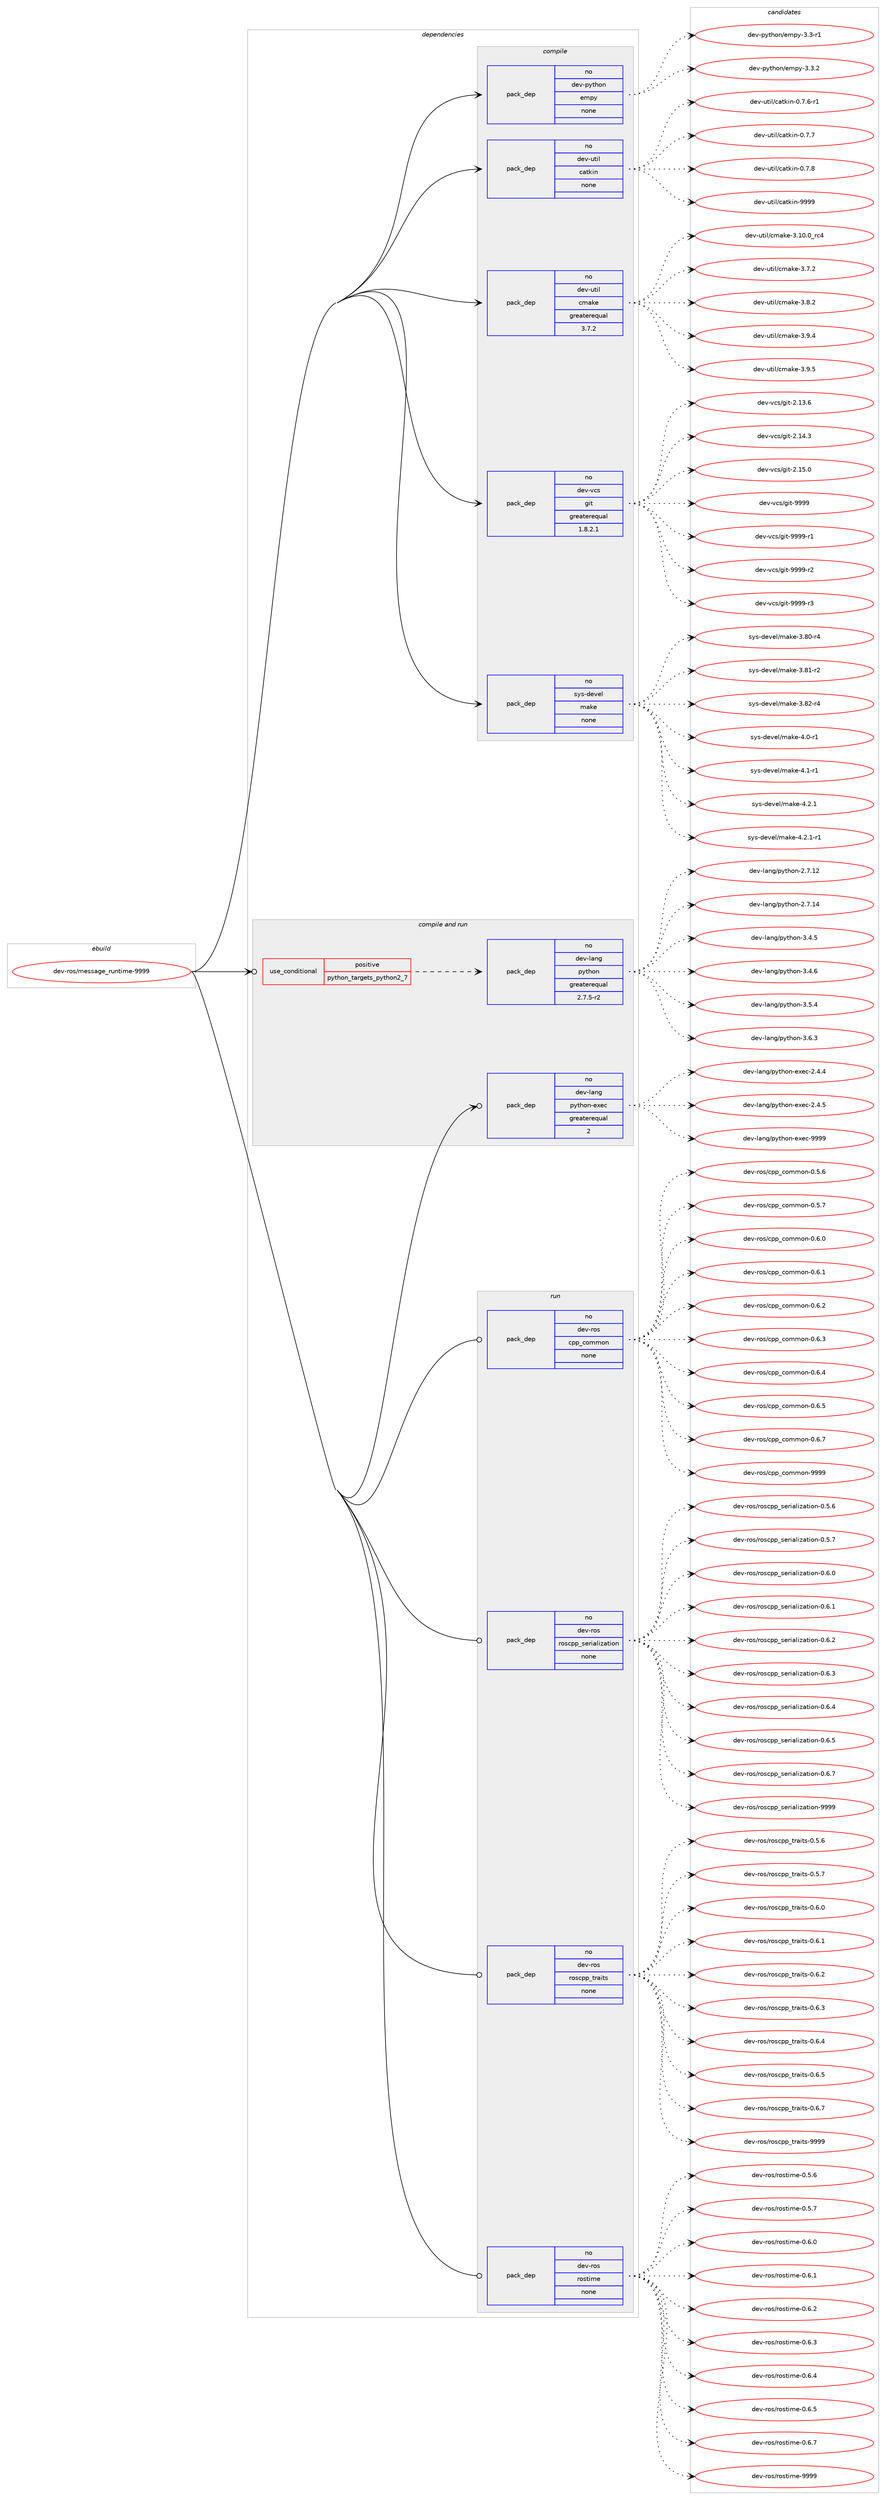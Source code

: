 digraph prolog {

# *************
# Graph options
# *************

newrank=true;
concentrate=true;
compound=true;
graph [rankdir=LR,fontname=Helvetica,fontsize=10,ranksep=1.5];#, ranksep=2.5, nodesep=0.2];
edge  [arrowhead=vee];
node  [fontname=Helvetica,fontsize=10];

# **********
# The ebuild
# **********

subgraph cluster_leftcol {
color=gray;
rank=same;
label=<<i>ebuild</i>>;
id [label="dev-ros/message_runtime-9999", color=red, width=4, href="../dev-ros/message_runtime-9999.svg"];
}

# ****************
# The dependencies
# ****************

subgraph cluster_midcol {
color=gray;
label=<<i>dependencies</i>>;
subgraph cluster_compile {
fillcolor="#eeeeee";
style=filled;
label=<<i>compile</i>>;
subgraph pack154760 {
dependency204518 [label=<<TABLE BORDER="0" CELLBORDER="1" CELLSPACING="0" CELLPADDING="4" WIDTH="220"><TR><TD ROWSPAN="6" CELLPADDING="30">pack_dep</TD></TR><TR><TD WIDTH="110">no</TD></TR><TR><TD>dev-python</TD></TR><TR><TD>empy</TD></TR><TR><TD>none</TD></TR><TR><TD></TD></TR></TABLE>>, shape=none, color=blue];
}
id:e -> dependency204518:w [weight=20,style="solid",arrowhead="vee"];
subgraph pack154761 {
dependency204519 [label=<<TABLE BORDER="0" CELLBORDER="1" CELLSPACING="0" CELLPADDING="4" WIDTH="220"><TR><TD ROWSPAN="6" CELLPADDING="30">pack_dep</TD></TR><TR><TD WIDTH="110">no</TD></TR><TR><TD>dev-util</TD></TR><TR><TD>catkin</TD></TR><TR><TD>none</TD></TR><TR><TD></TD></TR></TABLE>>, shape=none, color=blue];
}
id:e -> dependency204519:w [weight=20,style="solid",arrowhead="vee"];
subgraph pack154762 {
dependency204520 [label=<<TABLE BORDER="0" CELLBORDER="1" CELLSPACING="0" CELLPADDING="4" WIDTH="220"><TR><TD ROWSPAN="6" CELLPADDING="30">pack_dep</TD></TR><TR><TD WIDTH="110">no</TD></TR><TR><TD>dev-util</TD></TR><TR><TD>cmake</TD></TR><TR><TD>greaterequal</TD></TR><TR><TD>3.7.2</TD></TR></TABLE>>, shape=none, color=blue];
}
id:e -> dependency204520:w [weight=20,style="solid",arrowhead="vee"];
subgraph pack154763 {
dependency204521 [label=<<TABLE BORDER="0" CELLBORDER="1" CELLSPACING="0" CELLPADDING="4" WIDTH="220"><TR><TD ROWSPAN="6" CELLPADDING="30">pack_dep</TD></TR><TR><TD WIDTH="110">no</TD></TR><TR><TD>dev-vcs</TD></TR><TR><TD>git</TD></TR><TR><TD>greaterequal</TD></TR><TR><TD>1.8.2.1</TD></TR></TABLE>>, shape=none, color=blue];
}
id:e -> dependency204521:w [weight=20,style="solid",arrowhead="vee"];
subgraph pack154764 {
dependency204522 [label=<<TABLE BORDER="0" CELLBORDER="1" CELLSPACING="0" CELLPADDING="4" WIDTH="220"><TR><TD ROWSPAN="6" CELLPADDING="30">pack_dep</TD></TR><TR><TD WIDTH="110">no</TD></TR><TR><TD>sys-devel</TD></TR><TR><TD>make</TD></TR><TR><TD>none</TD></TR><TR><TD></TD></TR></TABLE>>, shape=none, color=blue];
}
id:e -> dependency204522:w [weight=20,style="solid",arrowhead="vee"];
}
subgraph cluster_compileandrun {
fillcolor="#eeeeee";
style=filled;
label=<<i>compile and run</i>>;
subgraph cond45771 {
dependency204523 [label=<<TABLE BORDER="0" CELLBORDER="1" CELLSPACING="0" CELLPADDING="4"><TR><TD ROWSPAN="3" CELLPADDING="10">use_conditional</TD></TR><TR><TD>positive</TD></TR><TR><TD>python_targets_python2_7</TD></TR></TABLE>>, shape=none, color=red];
subgraph pack154765 {
dependency204524 [label=<<TABLE BORDER="0" CELLBORDER="1" CELLSPACING="0" CELLPADDING="4" WIDTH="220"><TR><TD ROWSPAN="6" CELLPADDING="30">pack_dep</TD></TR><TR><TD WIDTH="110">no</TD></TR><TR><TD>dev-lang</TD></TR><TR><TD>python</TD></TR><TR><TD>greaterequal</TD></TR><TR><TD>2.7.5-r2</TD></TR></TABLE>>, shape=none, color=blue];
}
dependency204523:e -> dependency204524:w [weight=20,style="dashed",arrowhead="vee"];
}
id:e -> dependency204523:w [weight=20,style="solid",arrowhead="odotvee"];
subgraph pack154766 {
dependency204525 [label=<<TABLE BORDER="0" CELLBORDER="1" CELLSPACING="0" CELLPADDING="4" WIDTH="220"><TR><TD ROWSPAN="6" CELLPADDING="30">pack_dep</TD></TR><TR><TD WIDTH="110">no</TD></TR><TR><TD>dev-lang</TD></TR><TR><TD>python-exec</TD></TR><TR><TD>greaterequal</TD></TR><TR><TD>2</TD></TR></TABLE>>, shape=none, color=blue];
}
id:e -> dependency204525:w [weight=20,style="solid",arrowhead="odotvee"];
}
subgraph cluster_run {
fillcolor="#eeeeee";
style=filled;
label=<<i>run</i>>;
subgraph pack154767 {
dependency204526 [label=<<TABLE BORDER="0" CELLBORDER="1" CELLSPACING="0" CELLPADDING="4" WIDTH="220"><TR><TD ROWSPAN="6" CELLPADDING="30">pack_dep</TD></TR><TR><TD WIDTH="110">no</TD></TR><TR><TD>dev-ros</TD></TR><TR><TD>cpp_common</TD></TR><TR><TD>none</TD></TR><TR><TD></TD></TR></TABLE>>, shape=none, color=blue];
}
id:e -> dependency204526:w [weight=20,style="solid",arrowhead="odot"];
subgraph pack154768 {
dependency204527 [label=<<TABLE BORDER="0" CELLBORDER="1" CELLSPACING="0" CELLPADDING="4" WIDTH="220"><TR><TD ROWSPAN="6" CELLPADDING="30">pack_dep</TD></TR><TR><TD WIDTH="110">no</TD></TR><TR><TD>dev-ros</TD></TR><TR><TD>roscpp_serialization</TD></TR><TR><TD>none</TD></TR><TR><TD></TD></TR></TABLE>>, shape=none, color=blue];
}
id:e -> dependency204527:w [weight=20,style="solid",arrowhead="odot"];
subgraph pack154769 {
dependency204528 [label=<<TABLE BORDER="0" CELLBORDER="1" CELLSPACING="0" CELLPADDING="4" WIDTH="220"><TR><TD ROWSPAN="6" CELLPADDING="30">pack_dep</TD></TR><TR><TD WIDTH="110">no</TD></TR><TR><TD>dev-ros</TD></TR><TR><TD>roscpp_traits</TD></TR><TR><TD>none</TD></TR><TR><TD></TD></TR></TABLE>>, shape=none, color=blue];
}
id:e -> dependency204528:w [weight=20,style="solid",arrowhead="odot"];
subgraph pack154770 {
dependency204529 [label=<<TABLE BORDER="0" CELLBORDER="1" CELLSPACING="0" CELLPADDING="4" WIDTH="220"><TR><TD ROWSPAN="6" CELLPADDING="30">pack_dep</TD></TR><TR><TD WIDTH="110">no</TD></TR><TR><TD>dev-ros</TD></TR><TR><TD>rostime</TD></TR><TR><TD>none</TD></TR><TR><TD></TD></TR></TABLE>>, shape=none, color=blue];
}
id:e -> dependency204529:w [weight=20,style="solid",arrowhead="odot"];
}
}

# **************
# The candidates
# **************

subgraph cluster_choices {
rank=same;
color=gray;
label=<<i>candidates</i>>;

subgraph choice154760 {
color=black;
nodesep=1;
choice1001011184511212111610411111047101109112121455146514511449 [label="dev-python/empy-3.3-r1", color=red, width=4,href="../dev-python/empy-3.3-r1.svg"];
choice1001011184511212111610411111047101109112121455146514650 [label="dev-python/empy-3.3.2", color=red, width=4,href="../dev-python/empy-3.3.2.svg"];
dependency204518:e -> choice1001011184511212111610411111047101109112121455146514511449:w [style=dotted,weight="100"];
dependency204518:e -> choice1001011184511212111610411111047101109112121455146514650:w [style=dotted,weight="100"];
}
subgraph choice154761 {
color=black;
nodesep=1;
choice100101118451171161051084799971161071051104548465546544511449 [label="dev-util/catkin-0.7.6-r1", color=red, width=4,href="../dev-util/catkin-0.7.6-r1.svg"];
choice10010111845117116105108479997116107105110454846554655 [label="dev-util/catkin-0.7.7", color=red, width=4,href="../dev-util/catkin-0.7.7.svg"];
choice10010111845117116105108479997116107105110454846554656 [label="dev-util/catkin-0.7.8", color=red, width=4,href="../dev-util/catkin-0.7.8.svg"];
choice100101118451171161051084799971161071051104557575757 [label="dev-util/catkin-9999", color=red, width=4,href="../dev-util/catkin-9999.svg"];
dependency204519:e -> choice100101118451171161051084799971161071051104548465546544511449:w [style=dotted,weight="100"];
dependency204519:e -> choice10010111845117116105108479997116107105110454846554655:w [style=dotted,weight="100"];
dependency204519:e -> choice10010111845117116105108479997116107105110454846554656:w [style=dotted,weight="100"];
dependency204519:e -> choice100101118451171161051084799971161071051104557575757:w [style=dotted,weight="100"];
}
subgraph choice154762 {
color=black;
nodesep=1;
choice1001011184511711610510847991099710710145514649484648951149952 [label="dev-util/cmake-3.10.0_rc4", color=red, width=4,href="../dev-util/cmake-3.10.0_rc4.svg"];
choice10010111845117116105108479910997107101455146554650 [label="dev-util/cmake-3.7.2", color=red, width=4,href="../dev-util/cmake-3.7.2.svg"];
choice10010111845117116105108479910997107101455146564650 [label="dev-util/cmake-3.8.2", color=red, width=4,href="../dev-util/cmake-3.8.2.svg"];
choice10010111845117116105108479910997107101455146574652 [label="dev-util/cmake-3.9.4", color=red, width=4,href="../dev-util/cmake-3.9.4.svg"];
choice10010111845117116105108479910997107101455146574653 [label="dev-util/cmake-3.9.5", color=red, width=4,href="../dev-util/cmake-3.9.5.svg"];
dependency204520:e -> choice1001011184511711610510847991099710710145514649484648951149952:w [style=dotted,weight="100"];
dependency204520:e -> choice10010111845117116105108479910997107101455146554650:w [style=dotted,weight="100"];
dependency204520:e -> choice10010111845117116105108479910997107101455146564650:w [style=dotted,weight="100"];
dependency204520:e -> choice10010111845117116105108479910997107101455146574652:w [style=dotted,weight="100"];
dependency204520:e -> choice10010111845117116105108479910997107101455146574653:w [style=dotted,weight="100"];
}
subgraph choice154763 {
color=black;
nodesep=1;
choice10010111845118991154710310511645504649514654 [label="dev-vcs/git-2.13.6", color=red, width=4,href="../dev-vcs/git-2.13.6.svg"];
choice10010111845118991154710310511645504649524651 [label="dev-vcs/git-2.14.3", color=red, width=4,href="../dev-vcs/git-2.14.3.svg"];
choice10010111845118991154710310511645504649534648 [label="dev-vcs/git-2.15.0", color=red, width=4,href="../dev-vcs/git-2.15.0.svg"];
choice1001011184511899115471031051164557575757 [label="dev-vcs/git-9999", color=red, width=4,href="../dev-vcs/git-9999.svg"];
choice10010111845118991154710310511645575757574511449 [label="dev-vcs/git-9999-r1", color=red, width=4,href="../dev-vcs/git-9999-r1.svg"];
choice10010111845118991154710310511645575757574511450 [label="dev-vcs/git-9999-r2", color=red, width=4,href="../dev-vcs/git-9999-r2.svg"];
choice10010111845118991154710310511645575757574511451 [label="dev-vcs/git-9999-r3", color=red, width=4,href="../dev-vcs/git-9999-r3.svg"];
dependency204521:e -> choice10010111845118991154710310511645504649514654:w [style=dotted,weight="100"];
dependency204521:e -> choice10010111845118991154710310511645504649524651:w [style=dotted,weight="100"];
dependency204521:e -> choice10010111845118991154710310511645504649534648:w [style=dotted,weight="100"];
dependency204521:e -> choice1001011184511899115471031051164557575757:w [style=dotted,weight="100"];
dependency204521:e -> choice10010111845118991154710310511645575757574511449:w [style=dotted,weight="100"];
dependency204521:e -> choice10010111845118991154710310511645575757574511450:w [style=dotted,weight="100"];
dependency204521:e -> choice10010111845118991154710310511645575757574511451:w [style=dotted,weight="100"];
}
subgraph choice154764 {
color=black;
nodesep=1;
choice11512111545100101118101108471099710710145514656484511452 [label="sys-devel/make-3.80-r4", color=red, width=4,href="../sys-devel/make-3.80-r4.svg"];
choice11512111545100101118101108471099710710145514656494511450 [label="sys-devel/make-3.81-r2", color=red, width=4,href="../sys-devel/make-3.81-r2.svg"];
choice11512111545100101118101108471099710710145514656504511452 [label="sys-devel/make-3.82-r4", color=red, width=4,href="../sys-devel/make-3.82-r4.svg"];
choice115121115451001011181011084710997107101455246484511449 [label="sys-devel/make-4.0-r1", color=red, width=4,href="../sys-devel/make-4.0-r1.svg"];
choice115121115451001011181011084710997107101455246494511449 [label="sys-devel/make-4.1-r1", color=red, width=4,href="../sys-devel/make-4.1-r1.svg"];
choice115121115451001011181011084710997107101455246504649 [label="sys-devel/make-4.2.1", color=red, width=4,href="../sys-devel/make-4.2.1.svg"];
choice1151211154510010111810110847109971071014552465046494511449 [label="sys-devel/make-4.2.1-r1", color=red, width=4,href="../sys-devel/make-4.2.1-r1.svg"];
dependency204522:e -> choice11512111545100101118101108471099710710145514656484511452:w [style=dotted,weight="100"];
dependency204522:e -> choice11512111545100101118101108471099710710145514656494511450:w [style=dotted,weight="100"];
dependency204522:e -> choice11512111545100101118101108471099710710145514656504511452:w [style=dotted,weight="100"];
dependency204522:e -> choice115121115451001011181011084710997107101455246484511449:w [style=dotted,weight="100"];
dependency204522:e -> choice115121115451001011181011084710997107101455246494511449:w [style=dotted,weight="100"];
dependency204522:e -> choice115121115451001011181011084710997107101455246504649:w [style=dotted,weight="100"];
dependency204522:e -> choice1151211154510010111810110847109971071014552465046494511449:w [style=dotted,weight="100"];
}
subgraph choice154765 {
color=black;
nodesep=1;
choice10010111845108971101034711212111610411111045504655464950 [label="dev-lang/python-2.7.12", color=red, width=4,href="../dev-lang/python-2.7.12.svg"];
choice10010111845108971101034711212111610411111045504655464952 [label="dev-lang/python-2.7.14", color=red, width=4,href="../dev-lang/python-2.7.14.svg"];
choice100101118451089711010347112121116104111110455146524653 [label="dev-lang/python-3.4.5", color=red, width=4,href="../dev-lang/python-3.4.5.svg"];
choice100101118451089711010347112121116104111110455146524654 [label="dev-lang/python-3.4.6", color=red, width=4,href="../dev-lang/python-3.4.6.svg"];
choice100101118451089711010347112121116104111110455146534652 [label="dev-lang/python-3.5.4", color=red, width=4,href="../dev-lang/python-3.5.4.svg"];
choice100101118451089711010347112121116104111110455146544651 [label="dev-lang/python-3.6.3", color=red, width=4,href="../dev-lang/python-3.6.3.svg"];
dependency204524:e -> choice10010111845108971101034711212111610411111045504655464950:w [style=dotted,weight="100"];
dependency204524:e -> choice10010111845108971101034711212111610411111045504655464952:w [style=dotted,weight="100"];
dependency204524:e -> choice100101118451089711010347112121116104111110455146524653:w [style=dotted,weight="100"];
dependency204524:e -> choice100101118451089711010347112121116104111110455146524654:w [style=dotted,weight="100"];
dependency204524:e -> choice100101118451089711010347112121116104111110455146534652:w [style=dotted,weight="100"];
dependency204524:e -> choice100101118451089711010347112121116104111110455146544651:w [style=dotted,weight="100"];
}
subgraph choice154766 {
color=black;
nodesep=1;
choice1001011184510897110103471121211161041111104510112010199455046524652 [label="dev-lang/python-exec-2.4.4", color=red, width=4,href="../dev-lang/python-exec-2.4.4.svg"];
choice1001011184510897110103471121211161041111104510112010199455046524653 [label="dev-lang/python-exec-2.4.5", color=red, width=4,href="../dev-lang/python-exec-2.4.5.svg"];
choice10010111845108971101034711212111610411111045101120101994557575757 [label="dev-lang/python-exec-9999", color=red, width=4,href="../dev-lang/python-exec-9999.svg"];
dependency204525:e -> choice1001011184510897110103471121211161041111104510112010199455046524652:w [style=dotted,weight="100"];
dependency204525:e -> choice1001011184510897110103471121211161041111104510112010199455046524653:w [style=dotted,weight="100"];
dependency204525:e -> choice10010111845108971101034711212111610411111045101120101994557575757:w [style=dotted,weight="100"];
}
subgraph choice154767 {
color=black;
nodesep=1;
choice1001011184511411111547991121129599111109109111110454846534654 [label="dev-ros/cpp_common-0.5.6", color=red, width=4,href="../dev-ros/cpp_common-0.5.6.svg"];
choice1001011184511411111547991121129599111109109111110454846534655 [label="dev-ros/cpp_common-0.5.7", color=red, width=4,href="../dev-ros/cpp_common-0.5.7.svg"];
choice1001011184511411111547991121129599111109109111110454846544648 [label="dev-ros/cpp_common-0.6.0", color=red, width=4,href="../dev-ros/cpp_common-0.6.0.svg"];
choice1001011184511411111547991121129599111109109111110454846544649 [label="dev-ros/cpp_common-0.6.1", color=red, width=4,href="../dev-ros/cpp_common-0.6.1.svg"];
choice1001011184511411111547991121129599111109109111110454846544650 [label="dev-ros/cpp_common-0.6.2", color=red, width=4,href="../dev-ros/cpp_common-0.6.2.svg"];
choice1001011184511411111547991121129599111109109111110454846544651 [label="dev-ros/cpp_common-0.6.3", color=red, width=4,href="../dev-ros/cpp_common-0.6.3.svg"];
choice1001011184511411111547991121129599111109109111110454846544652 [label="dev-ros/cpp_common-0.6.4", color=red, width=4,href="../dev-ros/cpp_common-0.6.4.svg"];
choice1001011184511411111547991121129599111109109111110454846544653 [label="dev-ros/cpp_common-0.6.5", color=red, width=4,href="../dev-ros/cpp_common-0.6.5.svg"];
choice1001011184511411111547991121129599111109109111110454846544655 [label="dev-ros/cpp_common-0.6.7", color=red, width=4,href="../dev-ros/cpp_common-0.6.7.svg"];
choice10010111845114111115479911211295991111091091111104557575757 [label="dev-ros/cpp_common-9999", color=red, width=4,href="../dev-ros/cpp_common-9999.svg"];
dependency204526:e -> choice1001011184511411111547991121129599111109109111110454846534654:w [style=dotted,weight="100"];
dependency204526:e -> choice1001011184511411111547991121129599111109109111110454846534655:w [style=dotted,weight="100"];
dependency204526:e -> choice1001011184511411111547991121129599111109109111110454846544648:w [style=dotted,weight="100"];
dependency204526:e -> choice1001011184511411111547991121129599111109109111110454846544649:w [style=dotted,weight="100"];
dependency204526:e -> choice1001011184511411111547991121129599111109109111110454846544650:w [style=dotted,weight="100"];
dependency204526:e -> choice1001011184511411111547991121129599111109109111110454846544651:w [style=dotted,weight="100"];
dependency204526:e -> choice1001011184511411111547991121129599111109109111110454846544652:w [style=dotted,weight="100"];
dependency204526:e -> choice1001011184511411111547991121129599111109109111110454846544653:w [style=dotted,weight="100"];
dependency204526:e -> choice1001011184511411111547991121129599111109109111110454846544655:w [style=dotted,weight="100"];
dependency204526:e -> choice10010111845114111115479911211295991111091091111104557575757:w [style=dotted,weight="100"];
}
subgraph choice154768 {
color=black;
nodesep=1;
choice100101118451141111154711411111599112112951151011141059710810512297116105111110454846534654 [label="dev-ros/roscpp_serialization-0.5.6", color=red, width=4,href="../dev-ros/roscpp_serialization-0.5.6.svg"];
choice100101118451141111154711411111599112112951151011141059710810512297116105111110454846534655 [label="dev-ros/roscpp_serialization-0.5.7", color=red, width=4,href="../dev-ros/roscpp_serialization-0.5.7.svg"];
choice100101118451141111154711411111599112112951151011141059710810512297116105111110454846544648 [label="dev-ros/roscpp_serialization-0.6.0", color=red, width=4,href="../dev-ros/roscpp_serialization-0.6.0.svg"];
choice100101118451141111154711411111599112112951151011141059710810512297116105111110454846544649 [label="dev-ros/roscpp_serialization-0.6.1", color=red, width=4,href="../dev-ros/roscpp_serialization-0.6.1.svg"];
choice100101118451141111154711411111599112112951151011141059710810512297116105111110454846544650 [label="dev-ros/roscpp_serialization-0.6.2", color=red, width=4,href="../dev-ros/roscpp_serialization-0.6.2.svg"];
choice100101118451141111154711411111599112112951151011141059710810512297116105111110454846544651 [label="dev-ros/roscpp_serialization-0.6.3", color=red, width=4,href="../dev-ros/roscpp_serialization-0.6.3.svg"];
choice100101118451141111154711411111599112112951151011141059710810512297116105111110454846544652 [label="dev-ros/roscpp_serialization-0.6.4", color=red, width=4,href="../dev-ros/roscpp_serialization-0.6.4.svg"];
choice100101118451141111154711411111599112112951151011141059710810512297116105111110454846544653 [label="dev-ros/roscpp_serialization-0.6.5", color=red, width=4,href="../dev-ros/roscpp_serialization-0.6.5.svg"];
choice100101118451141111154711411111599112112951151011141059710810512297116105111110454846544655 [label="dev-ros/roscpp_serialization-0.6.7", color=red, width=4,href="../dev-ros/roscpp_serialization-0.6.7.svg"];
choice1001011184511411111547114111115991121129511510111410597108105122971161051111104557575757 [label="dev-ros/roscpp_serialization-9999", color=red, width=4,href="../dev-ros/roscpp_serialization-9999.svg"];
dependency204527:e -> choice100101118451141111154711411111599112112951151011141059710810512297116105111110454846534654:w [style=dotted,weight="100"];
dependency204527:e -> choice100101118451141111154711411111599112112951151011141059710810512297116105111110454846534655:w [style=dotted,weight="100"];
dependency204527:e -> choice100101118451141111154711411111599112112951151011141059710810512297116105111110454846544648:w [style=dotted,weight="100"];
dependency204527:e -> choice100101118451141111154711411111599112112951151011141059710810512297116105111110454846544649:w [style=dotted,weight="100"];
dependency204527:e -> choice100101118451141111154711411111599112112951151011141059710810512297116105111110454846544650:w [style=dotted,weight="100"];
dependency204527:e -> choice100101118451141111154711411111599112112951151011141059710810512297116105111110454846544651:w [style=dotted,weight="100"];
dependency204527:e -> choice100101118451141111154711411111599112112951151011141059710810512297116105111110454846544652:w [style=dotted,weight="100"];
dependency204527:e -> choice100101118451141111154711411111599112112951151011141059710810512297116105111110454846544653:w [style=dotted,weight="100"];
dependency204527:e -> choice100101118451141111154711411111599112112951151011141059710810512297116105111110454846544655:w [style=dotted,weight="100"];
dependency204527:e -> choice1001011184511411111547114111115991121129511510111410597108105122971161051111104557575757:w [style=dotted,weight="100"];
}
subgraph choice154769 {
color=black;
nodesep=1;
choice1001011184511411111547114111115991121129511611497105116115454846534654 [label="dev-ros/roscpp_traits-0.5.6", color=red, width=4,href="../dev-ros/roscpp_traits-0.5.6.svg"];
choice1001011184511411111547114111115991121129511611497105116115454846534655 [label="dev-ros/roscpp_traits-0.5.7", color=red, width=4,href="../dev-ros/roscpp_traits-0.5.7.svg"];
choice1001011184511411111547114111115991121129511611497105116115454846544648 [label="dev-ros/roscpp_traits-0.6.0", color=red, width=4,href="../dev-ros/roscpp_traits-0.6.0.svg"];
choice1001011184511411111547114111115991121129511611497105116115454846544649 [label="dev-ros/roscpp_traits-0.6.1", color=red, width=4,href="../dev-ros/roscpp_traits-0.6.1.svg"];
choice1001011184511411111547114111115991121129511611497105116115454846544650 [label="dev-ros/roscpp_traits-0.6.2", color=red, width=4,href="../dev-ros/roscpp_traits-0.6.2.svg"];
choice1001011184511411111547114111115991121129511611497105116115454846544651 [label="dev-ros/roscpp_traits-0.6.3", color=red, width=4,href="../dev-ros/roscpp_traits-0.6.3.svg"];
choice1001011184511411111547114111115991121129511611497105116115454846544652 [label="dev-ros/roscpp_traits-0.6.4", color=red, width=4,href="../dev-ros/roscpp_traits-0.6.4.svg"];
choice1001011184511411111547114111115991121129511611497105116115454846544653 [label="dev-ros/roscpp_traits-0.6.5", color=red, width=4,href="../dev-ros/roscpp_traits-0.6.5.svg"];
choice1001011184511411111547114111115991121129511611497105116115454846544655 [label="dev-ros/roscpp_traits-0.6.7", color=red, width=4,href="../dev-ros/roscpp_traits-0.6.7.svg"];
choice10010111845114111115471141111159911211295116114971051161154557575757 [label="dev-ros/roscpp_traits-9999", color=red, width=4,href="../dev-ros/roscpp_traits-9999.svg"];
dependency204528:e -> choice1001011184511411111547114111115991121129511611497105116115454846534654:w [style=dotted,weight="100"];
dependency204528:e -> choice1001011184511411111547114111115991121129511611497105116115454846534655:w [style=dotted,weight="100"];
dependency204528:e -> choice1001011184511411111547114111115991121129511611497105116115454846544648:w [style=dotted,weight="100"];
dependency204528:e -> choice1001011184511411111547114111115991121129511611497105116115454846544649:w [style=dotted,weight="100"];
dependency204528:e -> choice1001011184511411111547114111115991121129511611497105116115454846544650:w [style=dotted,weight="100"];
dependency204528:e -> choice1001011184511411111547114111115991121129511611497105116115454846544651:w [style=dotted,weight="100"];
dependency204528:e -> choice1001011184511411111547114111115991121129511611497105116115454846544652:w [style=dotted,weight="100"];
dependency204528:e -> choice1001011184511411111547114111115991121129511611497105116115454846544653:w [style=dotted,weight="100"];
dependency204528:e -> choice1001011184511411111547114111115991121129511611497105116115454846544655:w [style=dotted,weight="100"];
dependency204528:e -> choice10010111845114111115471141111159911211295116114971051161154557575757:w [style=dotted,weight="100"];
}
subgraph choice154770 {
color=black;
nodesep=1;
choice1001011184511411111547114111115116105109101454846534654 [label="dev-ros/rostime-0.5.6", color=red, width=4,href="../dev-ros/rostime-0.5.6.svg"];
choice1001011184511411111547114111115116105109101454846534655 [label="dev-ros/rostime-0.5.7", color=red, width=4,href="../dev-ros/rostime-0.5.7.svg"];
choice1001011184511411111547114111115116105109101454846544648 [label="dev-ros/rostime-0.6.0", color=red, width=4,href="../dev-ros/rostime-0.6.0.svg"];
choice1001011184511411111547114111115116105109101454846544649 [label="dev-ros/rostime-0.6.1", color=red, width=4,href="../dev-ros/rostime-0.6.1.svg"];
choice1001011184511411111547114111115116105109101454846544650 [label="dev-ros/rostime-0.6.2", color=red, width=4,href="../dev-ros/rostime-0.6.2.svg"];
choice1001011184511411111547114111115116105109101454846544651 [label="dev-ros/rostime-0.6.3", color=red, width=4,href="../dev-ros/rostime-0.6.3.svg"];
choice1001011184511411111547114111115116105109101454846544652 [label="dev-ros/rostime-0.6.4", color=red, width=4,href="../dev-ros/rostime-0.6.4.svg"];
choice1001011184511411111547114111115116105109101454846544653 [label="dev-ros/rostime-0.6.5", color=red, width=4,href="../dev-ros/rostime-0.6.5.svg"];
choice1001011184511411111547114111115116105109101454846544655 [label="dev-ros/rostime-0.6.7", color=red, width=4,href="../dev-ros/rostime-0.6.7.svg"];
choice10010111845114111115471141111151161051091014557575757 [label="dev-ros/rostime-9999", color=red, width=4,href="../dev-ros/rostime-9999.svg"];
dependency204529:e -> choice1001011184511411111547114111115116105109101454846534654:w [style=dotted,weight="100"];
dependency204529:e -> choice1001011184511411111547114111115116105109101454846534655:w [style=dotted,weight="100"];
dependency204529:e -> choice1001011184511411111547114111115116105109101454846544648:w [style=dotted,weight="100"];
dependency204529:e -> choice1001011184511411111547114111115116105109101454846544649:w [style=dotted,weight="100"];
dependency204529:e -> choice1001011184511411111547114111115116105109101454846544650:w [style=dotted,weight="100"];
dependency204529:e -> choice1001011184511411111547114111115116105109101454846544651:w [style=dotted,weight="100"];
dependency204529:e -> choice1001011184511411111547114111115116105109101454846544652:w [style=dotted,weight="100"];
dependency204529:e -> choice1001011184511411111547114111115116105109101454846544653:w [style=dotted,weight="100"];
dependency204529:e -> choice1001011184511411111547114111115116105109101454846544655:w [style=dotted,weight="100"];
dependency204529:e -> choice10010111845114111115471141111151161051091014557575757:w [style=dotted,weight="100"];
}
}

}
